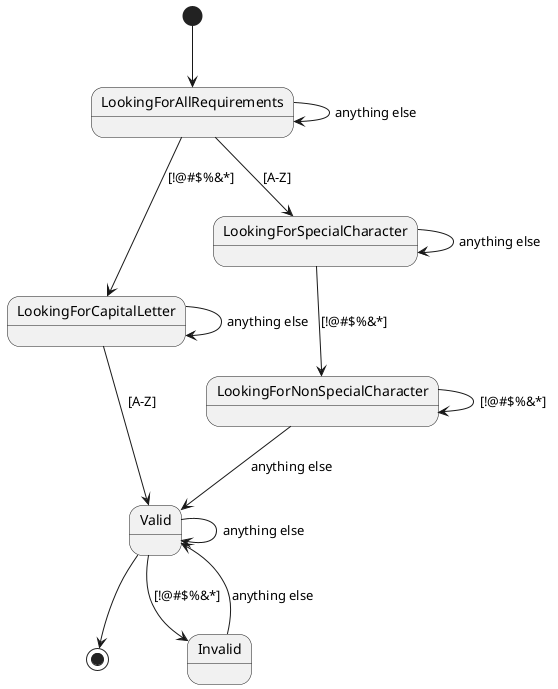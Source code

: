 @startuml

[*] --> LookingForAllRequirements

LookingForAllRequirements --> LookingForCapitalLetter: [!@#$%&*]
LookingForAllRequirements --> LookingForSpecialCharacter: [A-Z]
LookingForAllRequirements --> LookingForAllRequirements: anything else

LookingForCapitalLetter --> Valid: [A-Z]
LookingForCapitalLetter --> LookingForCapitalLetter: anything else

LookingForSpecialCharacter --> LookingForNonSpecialCharacter: [!@#$%&*]
LookingForSpecialCharacter --> LookingForSpecialCharacter: anything else

LookingForNonSpecialCharacter --> LookingForNonSpecialCharacter: [!@#$%&*]
LookingForNonSpecialCharacter --> Valid: anything else

Valid --> [*]
Valid --> Valid: anything else
Valid --> Invalid: [!@#$%&*]

Invalid --> Valid: anything else

@enduml